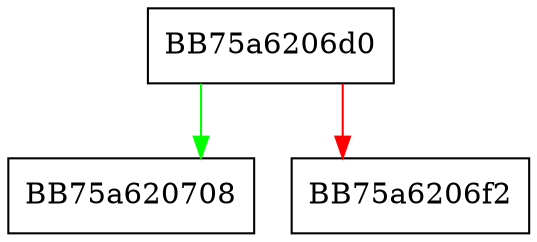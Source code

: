 digraph SSE_psllq_NI {
  node [shape="box"];
  graph [splines=ortho];
  BB75a6206d0 -> BB75a620708 [color="green"];
  BB75a6206d0 -> BB75a6206f2 [color="red"];
}